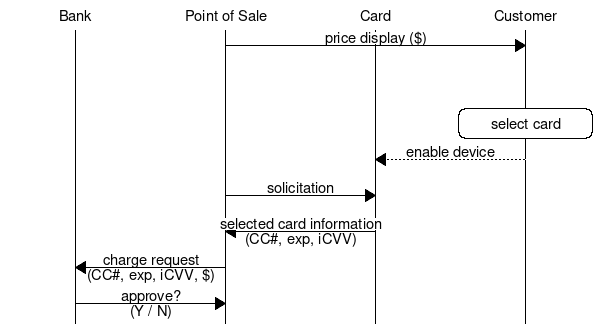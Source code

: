 # Electrnoic Wallet
msc {
 arcgradient = 0;


 a [label="Bank"],b [label="Point of Sale"],c [label="Card"],d [label="Customer"];

 b=>d [label="price display ($)"];
 |||;
 |||;
 d rbox d [label="select card"];
 d>>c [label="enable device"];
 b=>c [label="solicitation"];
 c=>b [label="selected card information\n(CC#, exp, iCVV)"];
 b=>a [label="charge request\n(CC#, exp, iCVV, $)"];
 a=>b [label="approve?\n(Y / N)"];
}
